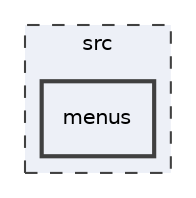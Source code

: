 digraph "src/menus"
{
 // LATEX_PDF_SIZE
  edge [fontname="Helvetica",fontsize="10",labelfontname="Helvetica",labelfontsize="10"];
  node [fontname="Helvetica",fontsize="10",shape=record];
  compound=true
  subgraph clusterdir_68267d1309a1af8e8297ef4c3efbcdba {
    graph [ bgcolor="#edf0f7", pencolor="grey25", style="filled,dashed,", label="src", fontname="Helvetica", fontsize="10", URL="dir_68267d1309a1af8e8297ef4c3efbcdba.html"]
  dir_a4cf0bd8881f9bd048453dfed09211e5 [shape=box, label="menus", style="filled,bold,", fillcolor="#edf0f7", color="grey25", URL="dir_a4cf0bd8881f9bd048453dfed09211e5.html"];
  }
}

